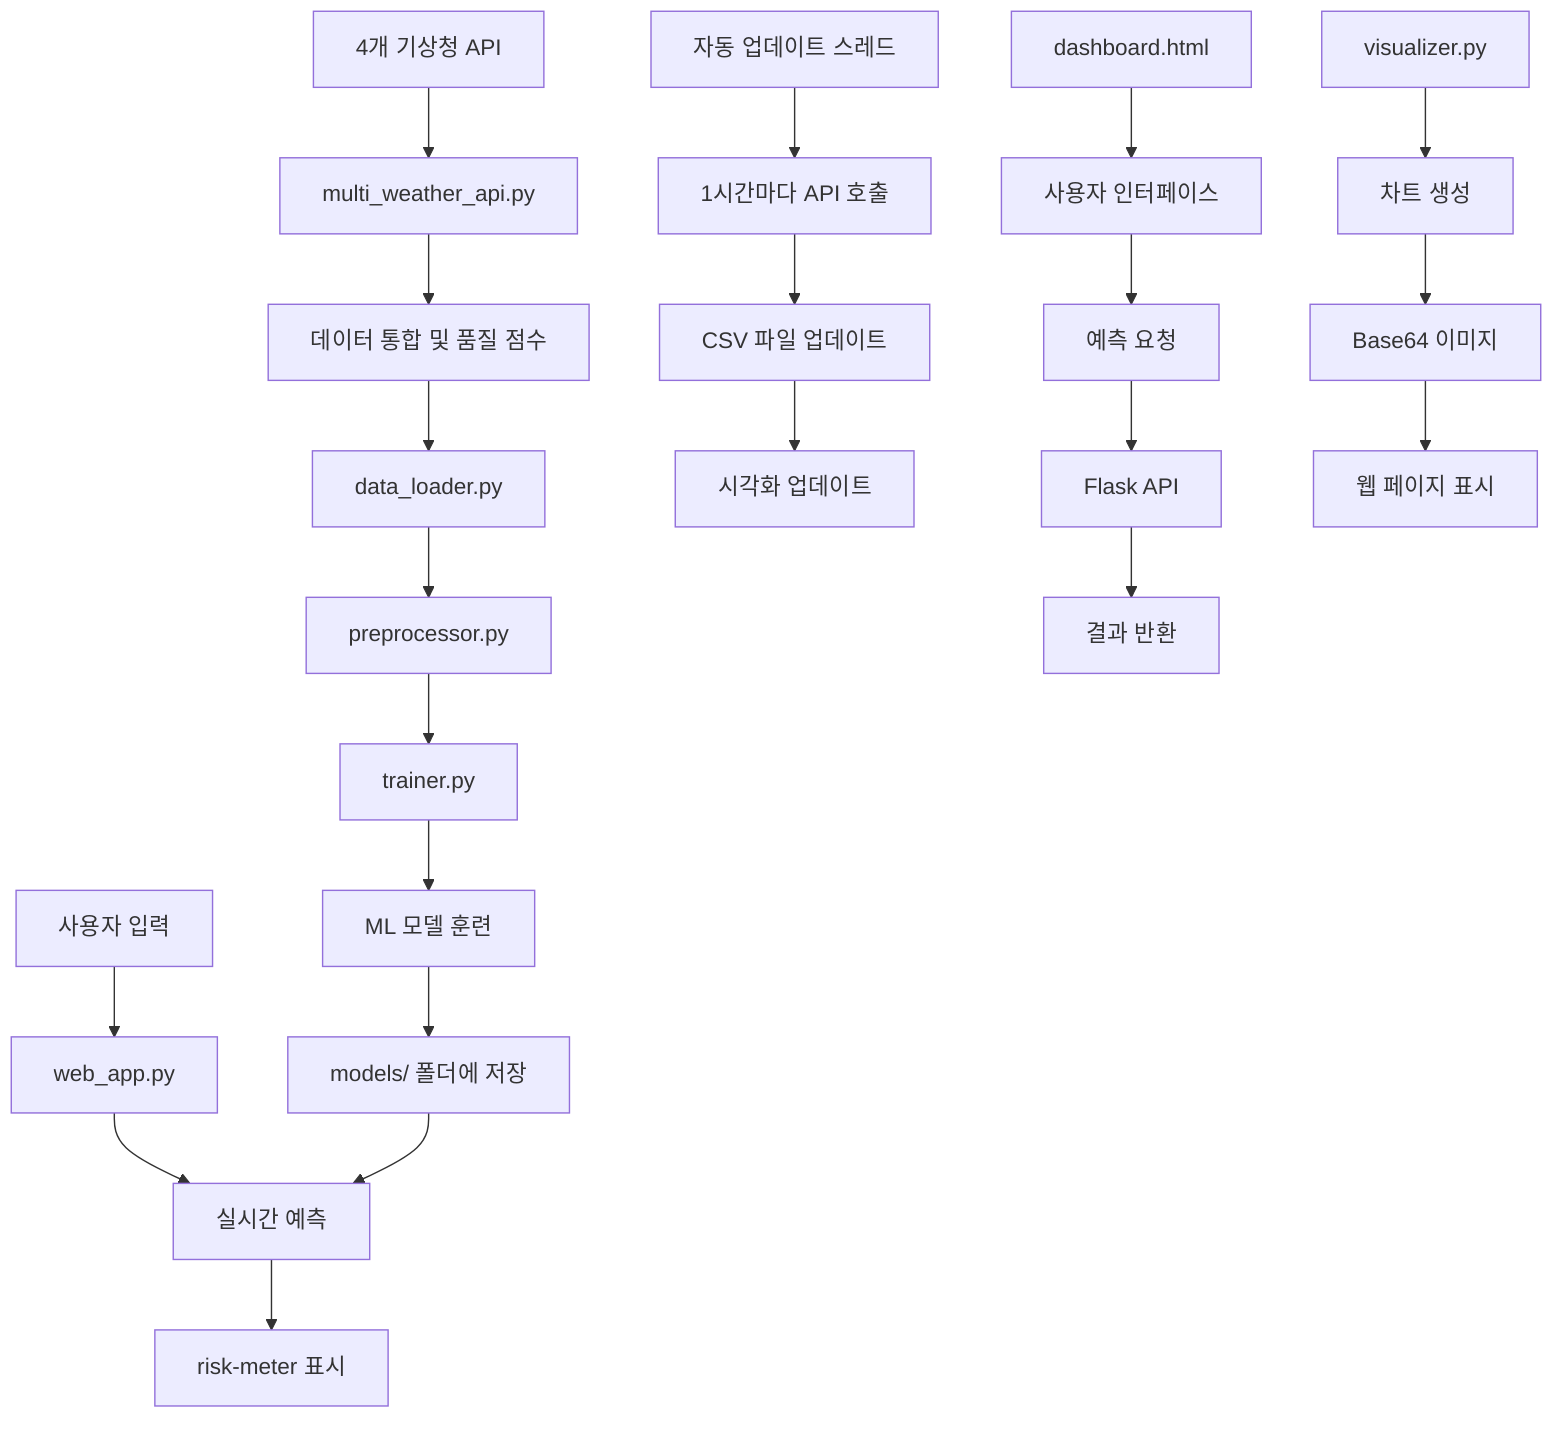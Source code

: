 graph TD
    A[4개 기상청 API] --> B[multi_weather_api.py]
    B --> C[데이터 통합 및 품질 점수]
    C --> D[data_loader.py]
    D --> E[preprocessor.py]
    E --> F[trainer.py]
    F --> G[ML 모델 훈련]
    G --> H[models/ 폴더에 저장]
    
    I[사용자 입력] --> J[web_app.py]
    J --> K[실시간 예측]
    H --> K
    K --> L[risk-meter 표시]
    
    M[자동 업데이트 스레드] --> N[1시간마다 API 호출]
    N --> O[CSV 파일 업데이트]
    O --> P[시각화 업데이트]
    
    Q[dashboard.html] --> R[사용자 인터페이스]
    R --> S[예측 요청]
    S --> T[Flask API]
    T --> U[결과 반환]
    
    V[visualizer.py] --> W[차트 생성]
    W --> X[Base64 이미지]
    X --> Y[웹 페이지 표시]